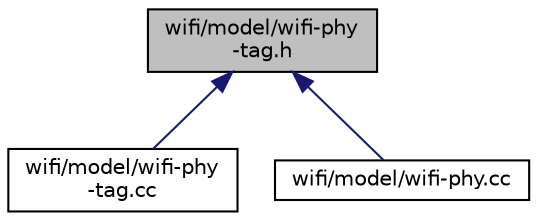 digraph "wifi/model/wifi-phy-tag.h"
{
  edge [fontname="Helvetica",fontsize="10",labelfontname="Helvetica",labelfontsize="10"];
  node [fontname="Helvetica",fontsize="10",shape=record];
  Node1 [label="wifi/model/wifi-phy\l-tag.h",height=0.2,width=0.4,color="black", fillcolor="grey75", style="filled", fontcolor="black"];
  Node1 -> Node2 [dir="back",color="midnightblue",fontsize="10",style="solid"];
  Node2 [label="wifi/model/wifi-phy\l-tag.cc",height=0.2,width=0.4,color="black", fillcolor="white", style="filled",URL="$db/d52/wifi-phy-tag_8cc.html"];
  Node1 -> Node3 [dir="back",color="midnightblue",fontsize="10",style="solid"];
  Node3 [label="wifi/model/wifi-phy.cc",height=0.2,width=0.4,color="black", fillcolor="white", style="filled",URL="$d0/d7d/wifi-phy_8cc.html"];
}
